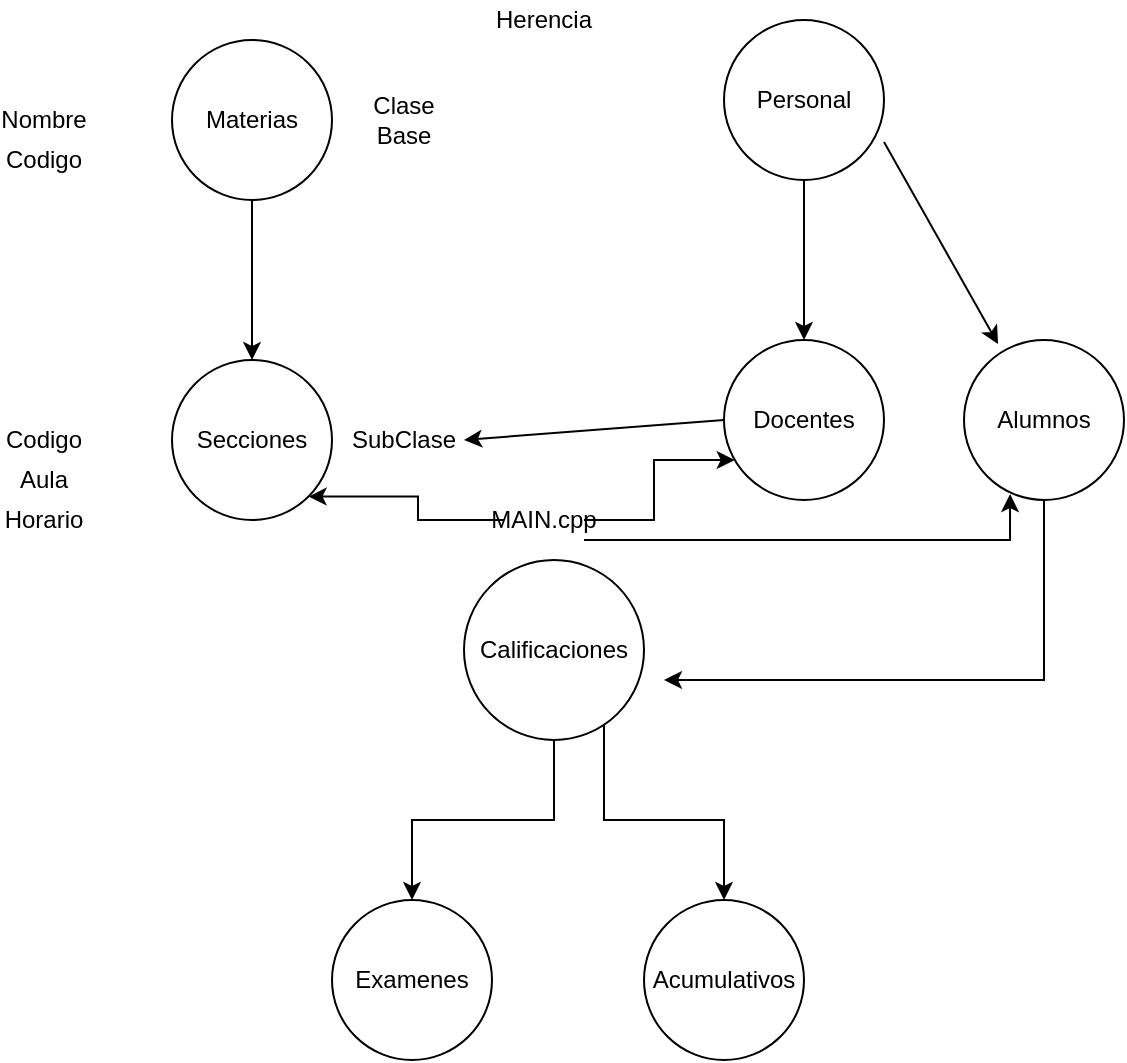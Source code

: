 <mxfile version="14.6.1" type="github">
  <diagram id="-F5SoraVLTfphg1wDuQk" name="Page-1">
    <mxGraphModel dx="866" dy="522" grid="1" gridSize="10" guides="1" tooltips="1" connect="1" arrows="1" fold="1" page="1" pageScale="1" pageWidth="827" pageHeight="1169" math="0" shadow="0">
      <root>
        <mxCell id="0" />
        <mxCell id="1" parent="0" />
        <mxCell id="f-I1R2EXHGSrUeC0Zlur-1" value="" style="ellipse;whiteSpace=wrap;html=1;aspect=fixed;" vertex="1" parent="1">
          <mxGeometry x="374" y="30" width="80" height="80" as="geometry" />
        </mxCell>
        <mxCell id="f-I1R2EXHGSrUeC0Zlur-2" value="Materias" style="text;html=1;strokeColor=none;fillColor=none;align=center;verticalAlign=middle;whiteSpace=wrap;rounded=0;" vertex="1" parent="1">
          <mxGeometry x="394" y="60" width="40" height="20" as="geometry" />
        </mxCell>
        <mxCell id="f-I1R2EXHGSrUeC0Zlur-3" value="Secciones" style="ellipse;whiteSpace=wrap;html=1;aspect=fixed;" vertex="1" parent="1">
          <mxGeometry x="374" y="190" width="80" height="80" as="geometry" />
        </mxCell>
        <mxCell id="f-I1R2EXHGSrUeC0Zlur-4" value="" style="endArrow=classic;html=1;exitX=0.5;exitY=1;exitDx=0;exitDy=0;entryX=0.5;entryY=0;entryDx=0;entryDy=0;" edge="1" parent="1" source="f-I1R2EXHGSrUeC0Zlur-1" target="f-I1R2EXHGSrUeC0Zlur-3">
          <mxGeometry width="50" height="50" relative="1" as="geometry">
            <mxPoint x="390" y="300" as="sourcePoint" />
            <mxPoint x="440" y="180" as="targetPoint" />
            <Array as="points" />
          </mxGeometry>
        </mxCell>
        <mxCell id="f-I1R2EXHGSrUeC0Zlur-5" value="Clase Base" style="text;html=1;strokeColor=none;fillColor=none;align=center;verticalAlign=middle;whiteSpace=wrap;rounded=0;" vertex="1" parent="1">
          <mxGeometry x="470" y="60" width="40" height="20" as="geometry" />
        </mxCell>
        <mxCell id="f-I1R2EXHGSrUeC0Zlur-6" value="SubClase" style="text;html=1;strokeColor=none;fillColor=none;align=center;verticalAlign=middle;whiteSpace=wrap;rounded=0;" vertex="1" parent="1">
          <mxGeometry x="470" y="220" width="40" height="20" as="geometry" />
        </mxCell>
        <mxCell id="f-I1R2EXHGSrUeC0Zlur-7" value="Nombre" style="text;html=1;strokeColor=none;fillColor=none;align=center;verticalAlign=middle;whiteSpace=wrap;rounded=0;" vertex="1" parent="1">
          <mxGeometry x="290" y="60" width="40" height="20" as="geometry" />
        </mxCell>
        <mxCell id="f-I1R2EXHGSrUeC0Zlur-8" value="Codigo" style="text;html=1;strokeColor=none;fillColor=none;align=center;verticalAlign=middle;whiteSpace=wrap;rounded=0;" vertex="1" parent="1">
          <mxGeometry x="290" y="80" width="40" height="20" as="geometry" />
        </mxCell>
        <mxCell id="f-I1R2EXHGSrUeC0Zlur-9" value="Codigo" style="text;html=1;strokeColor=none;fillColor=none;align=center;verticalAlign=middle;whiteSpace=wrap;rounded=0;" vertex="1" parent="1">
          <mxGeometry x="290" y="220" width="40" height="20" as="geometry" />
        </mxCell>
        <mxCell id="f-I1R2EXHGSrUeC0Zlur-10" value="Aula" style="text;html=1;strokeColor=none;fillColor=none;align=center;verticalAlign=middle;whiteSpace=wrap;rounded=0;" vertex="1" parent="1">
          <mxGeometry x="290" y="240" width="40" height="20" as="geometry" />
        </mxCell>
        <mxCell id="f-I1R2EXHGSrUeC0Zlur-11" value="Horario" style="text;html=1;strokeColor=none;fillColor=none;align=center;verticalAlign=middle;whiteSpace=wrap;rounded=0;" vertex="1" parent="1">
          <mxGeometry x="290" y="260" width="40" height="20" as="geometry" />
        </mxCell>
        <mxCell id="f-I1R2EXHGSrUeC0Zlur-16" value="" style="edgeStyle=orthogonalEdgeStyle;rounded=0;orthogonalLoop=1;jettySize=auto;html=1;" edge="1" parent="1" source="f-I1R2EXHGSrUeC0Zlur-12" target="f-I1R2EXHGSrUeC0Zlur-13">
          <mxGeometry relative="1" as="geometry" />
        </mxCell>
        <mxCell id="f-I1R2EXHGSrUeC0Zlur-12" value="Personal" style="ellipse;whiteSpace=wrap;html=1;aspect=fixed;" vertex="1" parent="1">
          <mxGeometry x="650" y="20" width="80" height="80" as="geometry" />
        </mxCell>
        <mxCell id="f-I1R2EXHGSrUeC0Zlur-13" value="Docentes" style="ellipse;whiteSpace=wrap;html=1;aspect=fixed;" vertex="1" parent="1">
          <mxGeometry x="650" y="180" width="80" height="80" as="geometry" />
        </mxCell>
        <mxCell id="f-I1R2EXHGSrUeC0Zlur-15" value="" style="endArrow=classic;html=1;exitX=0;exitY=0.5;exitDx=0;exitDy=0;" edge="1" parent="1" source="f-I1R2EXHGSrUeC0Zlur-13">
          <mxGeometry width="50" height="50" relative="1" as="geometry">
            <mxPoint x="390" y="290" as="sourcePoint" />
            <mxPoint x="520" y="230" as="targetPoint" />
          </mxGeometry>
        </mxCell>
        <mxCell id="f-I1R2EXHGSrUeC0Zlur-17" value="Herencia" style="text;html=1;strokeColor=none;fillColor=none;align=center;verticalAlign=middle;whiteSpace=wrap;rounded=0;" vertex="1" parent="1">
          <mxGeometry x="540" y="10" width="40" height="20" as="geometry" />
        </mxCell>
        <mxCell id="f-I1R2EXHGSrUeC0Zlur-41" style="edgeStyle=orthogonalEdgeStyle;rounded=0;orthogonalLoop=1;jettySize=auto;html=1;" edge="1" parent="1" source="f-I1R2EXHGSrUeC0Zlur-18">
          <mxGeometry relative="1" as="geometry">
            <mxPoint x="620" y="350" as="targetPoint" />
            <Array as="points">
              <mxPoint x="810" y="350" />
            </Array>
          </mxGeometry>
        </mxCell>
        <mxCell id="f-I1R2EXHGSrUeC0Zlur-18" value="Alumnos" style="ellipse;whiteSpace=wrap;html=1;aspect=fixed;" vertex="1" parent="1">
          <mxGeometry x="770" y="180" width="80" height="80" as="geometry" />
        </mxCell>
        <mxCell id="f-I1R2EXHGSrUeC0Zlur-19" value="" style="endArrow=classic;html=1;exitX=1;exitY=0.763;exitDx=0;exitDy=0;exitPerimeter=0;entryX=0.213;entryY=0.025;entryDx=0;entryDy=0;entryPerimeter=0;" edge="1" parent="1" source="f-I1R2EXHGSrUeC0Zlur-12" target="f-I1R2EXHGSrUeC0Zlur-18">
          <mxGeometry width="50" height="50" relative="1" as="geometry">
            <mxPoint x="840" y="290" as="sourcePoint" />
            <mxPoint x="890" y="240" as="targetPoint" />
          </mxGeometry>
        </mxCell>
        <mxCell id="f-I1R2EXHGSrUeC0Zlur-32" value="" style="edgeStyle=orthogonalEdgeStyle;rounded=0;orthogonalLoop=1;jettySize=auto;html=1;" edge="1" parent="1" source="f-I1R2EXHGSrUeC0Zlur-28" target="f-I1R2EXHGSrUeC0Zlur-30">
          <mxGeometry relative="1" as="geometry" />
        </mxCell>
        <mxCell id="f-I1R2EXHGSrUeC0Zlur-35" style="edgeStyle=orthogonalEdgeStyle;rounded=0;orthogonalLoop=1;jettySize=auto;html=1;exitX=1;exitY=1;exitDx=0;exitDy=0;" edge="1" parent="1" source="f-I1R2EXHGSrUeC0Zlur-28" target="f-I1R2EXHGSrUeC0Zlur-34">
          <mxGeometry relative="1" as="geometry">
            <Array as="points">
              <mxPoint x="590" y="367" />
              <mxPoint x="590" y="420" />
              <mxPoint x="650" y="420" />
            </Array>
          </mxGeometry>
        </mxCell>
        <mxCell id="f-I1R2EXHGSrUeC0Zlur-28" value="" style="ellipse;whiteSpace=wrap;html=1;aspect=fixed;" vertex="1" parent="1">
          <mxGeometry x="520" y="290" width="90" height="90" as="geometry" />
        </mxCell>
        <mxCell id="f-I1R2EXHGSrUeC0Zlur-29" value="Calificaciones" style="text;html=1;strokeColor=none;fillColor=none;align=center;verticalAlign=middle;whiteSpace=wrap;rounded=0;" vertex="1" parent="1">
          <mxGeometry x="545" y="325" width="40" height="20" as="geometry" />
        </mxCell>
        <mxCell id="f-I1R2EXHGSrUeC0Zlur-30" value="Examenes" style="ellipse;whiteSpace=wrap;html=1;aspect=fixed;" vertex="1" parent="1">
          <mxGeometry x="454" y="460" width="80" height="80" as="geometry" />
        </mxCell>
        <mxCell id="f-I1R2EXHGSrUeC0Zlur-34" value="Acumulativos" style="ellipse;whiteSpace=wrap;html=1;aspect=fixed;" vertex="1" parent="1">
          <mxGeometry x="610" y="460" width="80" height="80" as="geometry" />
        </mxCell>
        <mxCell id="f-I1R2EXHGSrUeC0Zlur-38" style="edgeStyle=orthogonalEdgeStyle;rounded=0;orthogonalLoop=1;jettySize=auto;html=1;" edge="1" parent="1" source="f-I1R2EXHGSrUeC0Zlur-36" target="f-I1R2EXHGSrUeC0Zlur-13">
          <mxGeometry relative="1" as="geometry">
            <Array as="points">
              <mxPoint x="615" y="270" />
              <mxPoint x="615" y="240" />
            </Array>
          </mxGeometry>
        </mxCell>
        <mxCell id="f-I1R2EXHGSrUeC0Zlur-39" style="edgeStyle=orthogonalEdgeStyle;rounded=0;orthogonalLoop=1;jettySize=auto;html=1;entryX=1;entryY=1;entryDx=0;entryDy=0;" edge="1" parent="1" source="f-I1R2EXHGSrUeC0Zlur-36" target="f-I1R2EXHGSrUeC0Zlur-3">
          <mxGeometry relative="1" as="geometry" />
        </mxCell>
        <mxCell id="f-I1R2EXHGSrUeC0Zlur-40" style="edgeStyle=orthogonalEdgeStyle;rounded=0;orthogonalLoop=1;jettySize=auto;html=1;entryX=0.288;entryY=0.963;entryDx=0;entryDy=0;entryPerimeter=0;" edge="1" parent="1" source="f-I1R2EXHGSrUeC0Zlur-36" target="f-I1R2EXHGSrUeC0Zlur-18">
          <mxGeometry relative="1" as="geometry">
            <Array as="points">
              <mxPoint x="793" y="280" />
            </Array>
          </mxGeometry>
        </mxCell>
        <mxCell id="f-I1R2EXHGSrUeC0Zlur-36" value="MAIN.cpp" style="text;html=1;strokeColor=none;fillColor=none;align=center;verticalAlign=middle;whiteSpace=wrap;rounded=0;" vertex="1" parent="1">
          <mxGeometry x="540" y="260" width="40" height="20" as="geometry" />
        </mxCell>
      </root>
    </mxGraphModel>
  </diagram>
</mxfile>
